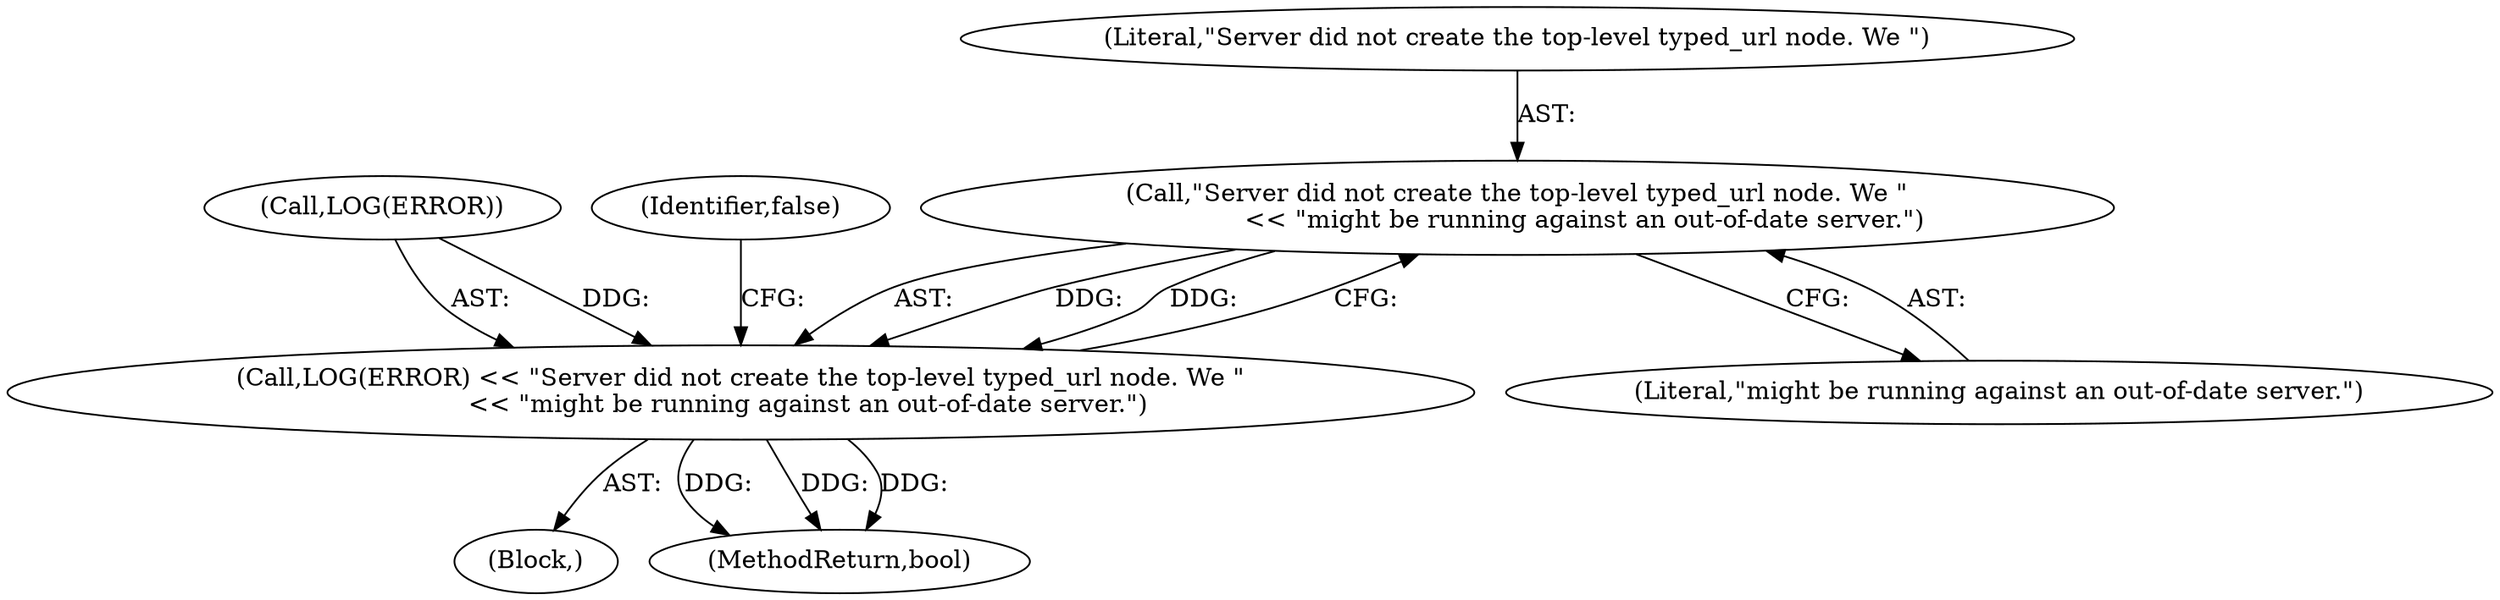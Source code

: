 digraph "0_Chrome_f837b6744eb9ca9d8e4f2e93d9118bf787ca5e24@API" {
"1000180" [label="(Call,\"Server did not create the top-level typed_url node. We \"\n                 << \"might be running against an out-of-date server.\")"];
"1000177" [label="(Call,LOG(ERROR) << \"Server did not create the top-level typed_url node. We \"\n                 << \"might be running against an out-of-date server.\")"];
"1000180" [label="(Call,\"Server did not create the top-level typed_url node. We \"\n                 << \"might be running against an out-of-date server.\")"];
"1000177" [label="(Call,LOG(ERROR) << \"Server did not create the top-level typed_url node. We \"\n                 << \"might be running against an out-of-date server.\")"];
"1000176" [label="(Block,)"];
"1000178" [label="(Call,LOG(ERROR))"];
"1000182" [label="(Literal,\"might be running against an out-of-date server.\")"];
"1000184" [label="(Identifier,false)"];
"1000181" [label="(Literal,\"Server did not create the top-level typed_url node. We \")"];
"1000473" [label="(MethodReturn,bool)"];
"1000180" -> "1000177"  [label="AST: "];
"1000180" -> "1000182"  [label="CFG: "];
"1000181" -> "1000180"  [label="AST: "];
"1000182" -> "1000180"  [label="AST: "];
"1000177" -> "1000180"  [label="CFG: "];
"1000180" -> "1000177"  [label="DDG: "];
"1000180" -> "1000177"  [label="DDG: "];
"1000177" -> "1000176"  [label="AST: "];
"1000178" -> "1000177"  [label="AST: "];
"1000184" -> "1000177"  [label="CFG: "];
"1000177" -> "1000473"  [label="DDG: "];
"1000177" -> "1000473"  [label="DDG: "];
"1000177" -> "1000473"  [label="DDG: "];
"1000178" -> "1000177"  [label="DDG: "];
}
